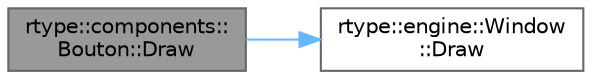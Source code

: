 digraph "rtype::components::Bouton::Draw"
{
 // LATEX_PDF_SIZE
  bgcolor="transparent";
  edge [fontname=Helvetica,fontsize=10,labelfontname=Helvetica,labelfontsize=10];
  node [fontname=Helvetica,fontsize=10,shape=box,height=0.2,width=0.4];
  rankdir="LR";
  Node1 [label="rtype::components::\lBouton::Draw",height=0.2,width=0.4,color="gray40", fillcolor="grey60", style="filled", fontcolor="black",tooltip="Override draw."];
  Node1 -> Node2 [color="steelblue1",style="solid"];
  Node2 [label="rtype::engine::Window\l::Draw",height=0.2,width=0.4,color="grey40", fillcolor="white", style="filled",URL="$classrtype_1_1engine_1_1Window.html#a2297bd7d62060d54b0fc637bcfef214d",tooltip="Function to draw on the windows."];
}
